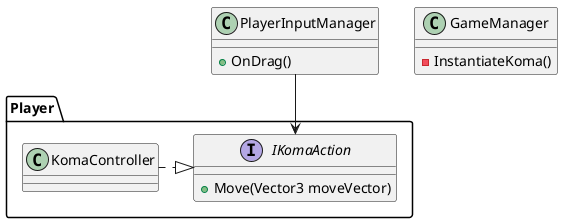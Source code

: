 @startuml
    class PlayerInputManager{
        +OnDrag()
    }

    namespace Player{
        interface IKomaAction{
            +Move(Vector3 moveVector)
        }

        class KomaController{
        }
    }

    class GameManager{
        -InstantiateKoma()
    }

    KomaController.|>IKomaAction
    PlayerInputManager-->IKomaAction
@enduml
